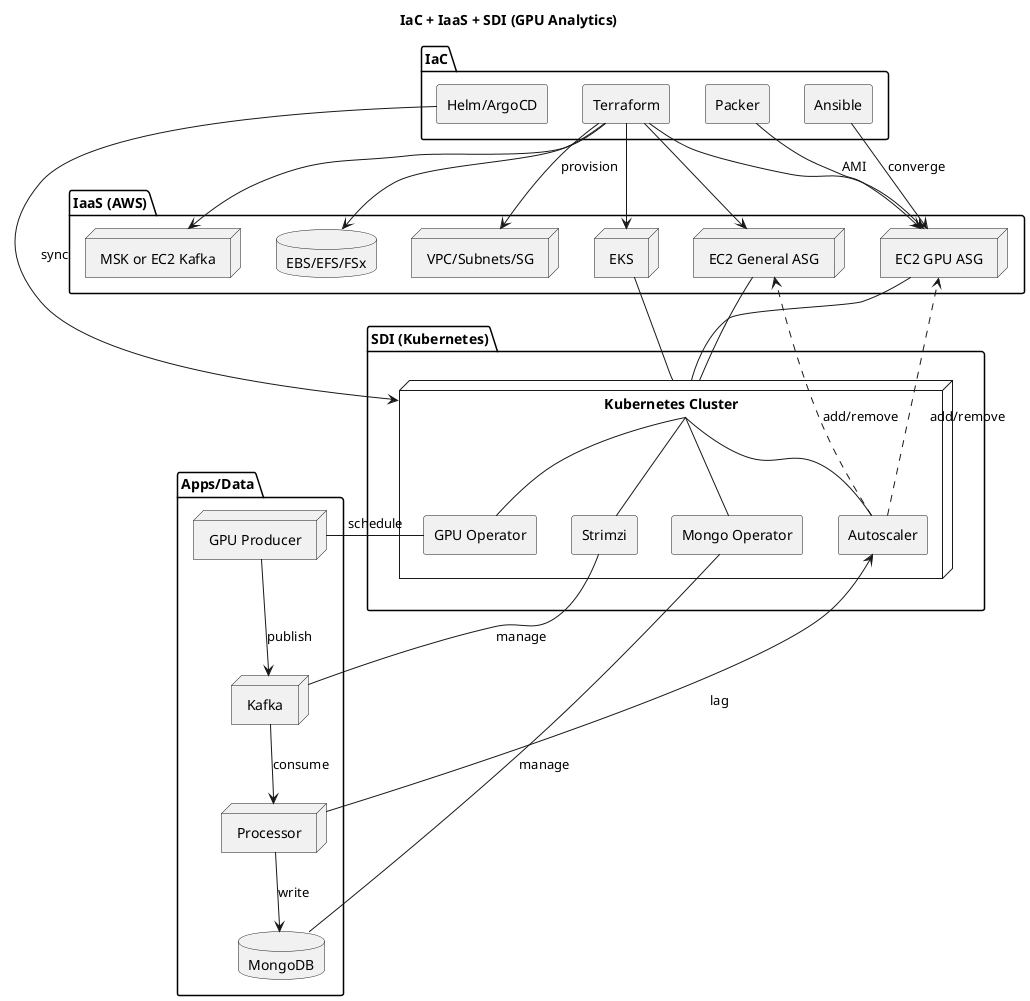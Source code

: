 @startuml
title IaC + IaaS + SDI (GPU Analytics)

skinparam componentStyle rectangle
skinparam shadowing false

package "IaC" as IAC {
  component TF as "Terraform"
  component PKR as "Packer"
  component ANS as "Ansible"
  component GIT as "Helm/ArgoCD"
}

package "IaaS (AWS)" as IAAS {
  node VPC as "VPC/Subnets/SG"
  node EKS as "EKS"
  node GGPU as "EC2 GPU ASG"
  node GNODE as "EC2 General ASG"
  node MSK as "MSK or EC2 Kafka"
  database STOR as "EBS/EFS/FSx"
}

package "SDI (Kubernetes)" as SDI {
  node K8S as "Kubernetes Cluster" {
    component GPUOP as "GPU Operator"
    component STRZ as "Strimzi"
    component MOP as "Mongo Operator"
    component AUTO as "Autoscaler"
  }
}

package "Apps/Data" as APP {
  node PROD as "GPU Producer"
  node KAF as "Kafka"
  node PROC as "Processor"
  database MONGO as "MongoDB"
}

' IaC provisions
TF --> VPC : provision
TF --> EKS
TF --> GGPU
TF --> GNODE
TF --> STOR
TF --> MSK
PKR --> GGPU : AMI
ANS --> GGPU : converge
GIT --> K8S : sync

' IaaS->SDI hosts
EKS -- K8S
GGPU -- K8S
GNODE -- K8S

' Operators
K8S -- GPUOP
K8S -- STRZ
K8S -- MOP
K8S -- AUTO

' App flow
GPUOP -- PROD : schedule
STRZ -- KAF : manage
MOP -- MONGO : manage
PROD --> KAF : publish
KAF --> PROC : consume
PROC --> MONGO : write

' Scaling/backpressure
PROC --> AUTO : lag
AUTO ..> GGPU : add/remove
AUTO ..> GNODE : add/remove
@enduml

